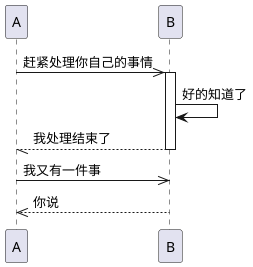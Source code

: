 @startuml


A ->> B: 赶紧处理你自己的事情
activate B
B -> B: 好的知道了

B --// A: 我处理结束了
deactivate B

deactivate B
deactivate B
A ->> B: 我又有一件事
B -->> A: 你说



@enduml